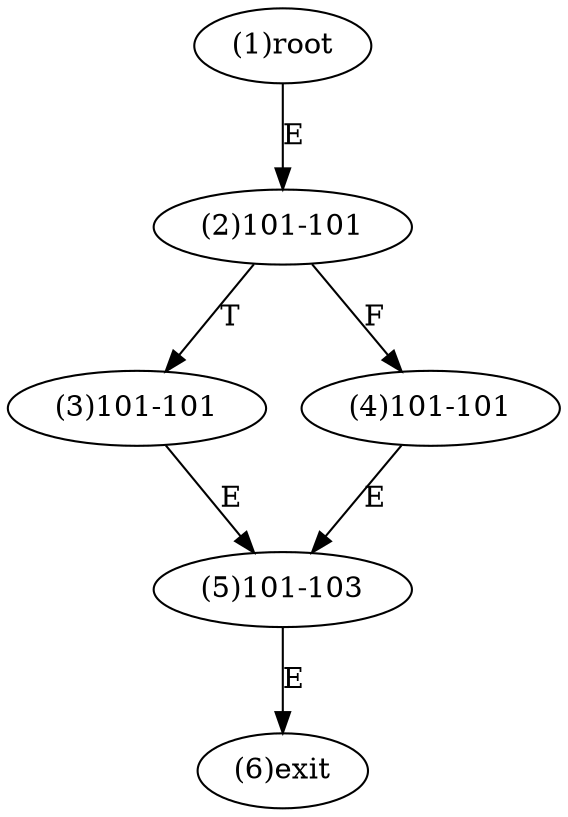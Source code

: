 digraph "" { 
1[ label="(1)root"];
2[ label="(2)101-101"];
3[ label="(3)101-101"];
4[ label="(4)101-101"];
5[ label="(5)101-103"];
6[ label="(6)exit"];
1->2[ label="E"];
2->4[ label="F"];
2->3[ label="T"];
3->5[ label="E"];
4->5[ label="E"];
5->6[ label="E"];
}